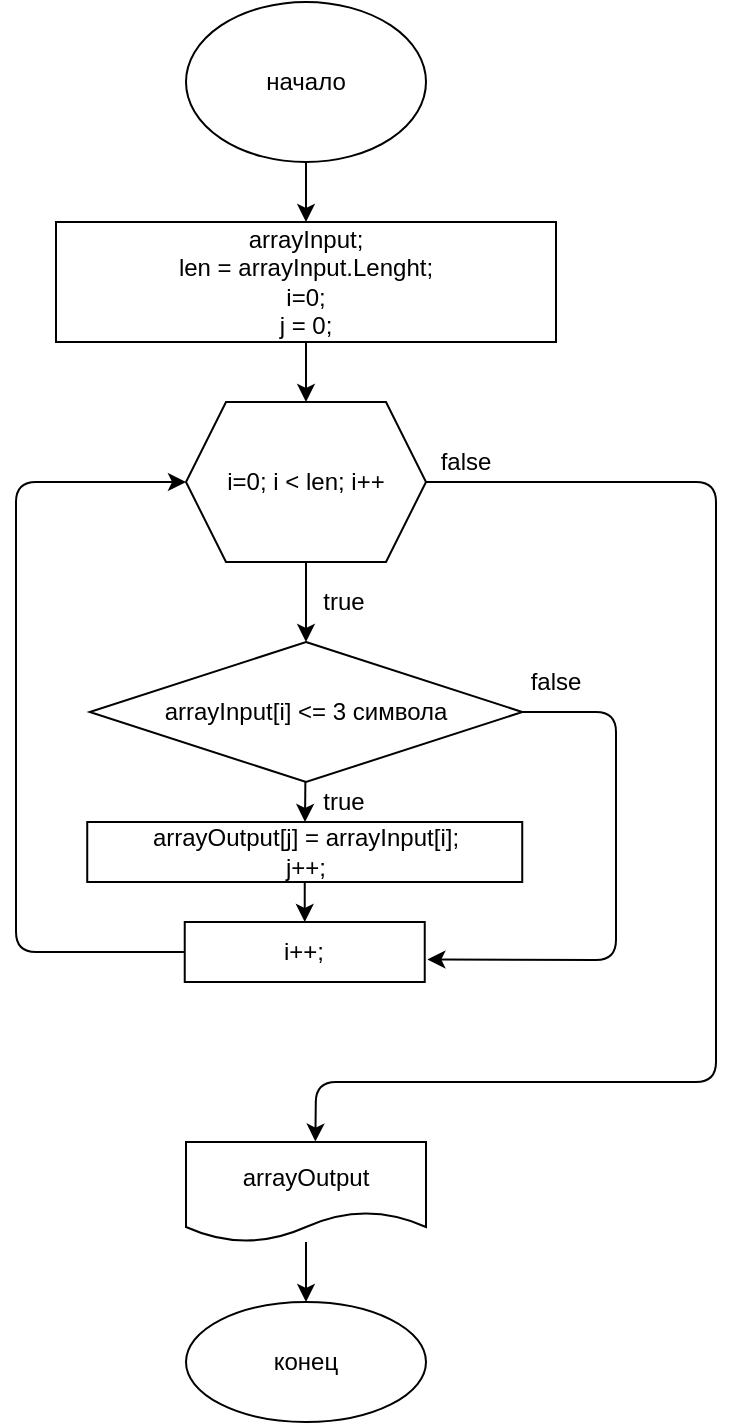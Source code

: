 <mxfile>
    <diagram id="VGTT8LKWED-VVO_1qm0a" name="Page-1">
        <mxGraphModel dx="821" dy="545" grid="1" gridSize="10" guides="1" tooltips="1" connect="1" arrows="1" fold="1" page="1" pageScale="1" pageWidth="827" pageHeight="1169" math="0" shadow="0">
            <root>
                <mxCell id="0"/>
                <mxCell id="1" parent="0"/>
                <mxCell id="4" value="" style="edgeStyle=none;html=1;" parent="1" source="2" target="3" edge="1">
                    <mxGeometry relative="1" as="geometry"/>
                </mxCell>
                <mxCell id="2" value="начало" style="ellipse;whiteSpace=wrap;html=1;" parent="1" vertex="1">
                    <mxGeometry x="335" y="30" width="120" height="80" as="geometry"/>
                </mxCell>
                <mxCell id="26" value="" style="edgeStyle=none;html=1;" edge="1" parent="1" source="3" target="25">
                    <mxGeometry relative="1" as="geometry"/>
                </mxCell>
                <mxCell id="3" value="arrayInput;&lt;br&gt;len = arrayInput.Lenght;&lt;br&gt;i=0;&lt;br&gt;j = 0;" style="whiteSpace=wrap;html=1;" parent="1" vertex="1">
                    <mxGeometry x="270" y="140" width="250" height="60" as="geometry"/>
                </mxCell>
                <mxCell id="21" value="" style="edgeStyle=none;html=1;exitX=1;exitY=0.5;exitDx=0;exitDy=0;entryX=0.539;entryY=-0.004;entryDx=0;entryDy=0;entryPerimeter=0;" parent="1" source="25" target="20" edge="1">
                    <mxGeometry relative="1" as="geometry">
                        <Array as="points">
                            <mxPoint x="600" y="270"/>
                            <mxPoint x="600" y="570"/>
                            <mxPoint x="480" y="570"/>
                            <mxPoint x="400" y="570"/>
                        </Array>
                        <mxPoint x="492.5" y="405" as="sourcePoint"/>
                    </mxGeometry>
                </mxCell>
                <mxCell id="12" value="" style="edgeStyle=none;html=1;" parent="1" source="7" target="11" edge="1">
                    <mxGeometry relative="1" as="geometry"/>
                </mxCell>
                <mxCell id="15" style="edgeStyle=none;html=1;entryX=1.011;entryY=0.625;entryDx=0;entryDy=0;entryPerimeter=0;exitX=1;exitY=0.5;exitDx=0;exitDy=0;" parent="1" source="7" target="13" edge="1">
                    <mxGeometry relative="1" as="geometry">
                        <Array as="points">
                            <mxPoint x="550" y="385"/>
                            <mxPoint x="550" y="509"/>
                        </Array>
                    </mxGeometry>
                </mxCell>
                <mxCell id="7" value="arrayInput[i] &amp;lt;= 3 символа" style="rhombus;whiteSpace=wrap;html=1;" parent="1" vertex="1">
                    <mxGeometry x="286.87" y="350" width="216.25" height="70" as="geometry"/>
                </mxCell>
                <mxCell id="10" value="true" style="text;html=1;strokeColor=none;fillColor=none;align=center;verticalAlign=middle;whiteSpace=wrap;rounded=0;" parent="1" vertex="1">
                    <mxGeometry x="394" y="320" width="40" height="20" as="geometry"/>
                </mxCell>
                <mxCell id="14" value="" style="edgeStyle=none;html=1;" parent="1" source="11" target="13" edge="1">
                    <mxGeometry relative="1" as="geometry"/>
                </mxCell>
                <mxCell id="11" value="&lt;span&gt;arrayOutput[j] =&amp;nbsp;&lt;/span&gt;arrayInput[i];&lt;br&gt;&lt;span&gt;j++;&lt;br&gt;&lt;/span&gt;" style="whiteSpace=wrap;html=1;" parent="1" vertex="1">
                    <mxGeometry x="285.62" y="440" width="217.5" height="30" as="geometry"/>
                </mxCell>
                <mxCell id="18" style="edgeStyle=none;html=1;entryX=0;entryY=0.5;entryDx=0;entryDy=0;exitX=0;exitY=0.5;exitDx=0;exitDy=0;" parent="1" source="13" target="25" edge="1">
                    <mxGeometry relative="1" as="geometry">
                        <Array as="points">
                            <mxPoint x="250" y="505"/>
                            <mxPoint x="250" y="270"/>
                        </Array>
                        <mxPoint x="317.5" y="405" as="targetPoint"/>
                    </mxGeometry>
                </mxCell>
                <mxCell id="13" value="&lt;span&gt;i++;&lt;/span&gt;" style="whiteSpace=wrap;html=1;" parent="1" vertex="1">
                    <mxGeometry x="334.37" y="490" width="120" height="30" as="geometry"/>
                </mxCell>
                <mxCell id="16" value="true" style="text;html=1;strokeColor=none;fillColor=none;align=center;verticalAlign=middle;whiteSpace=wrap;rounded=0;" parent="1" vertex="1">
                    <mxGeometry x="394" y="420" width="40" height="20" as="geometry"/>
                </mxCell>
                <mxCell id="17" value="false" style="text;html=1;strokeColor=none;fillColor=none;align=center;verticalAlign=middle;whiteSpace=wrap;rounded=0;" parent="1" vertex="1">
                    <mxGeometry x="500" y="360" width="40" height="20" as="geometry"/>
                </mxCell>
                <mxCell id="23" value="" style="edgeStyle=none;html=1;" parent="1" source="20" target="22" edge="1">
                    <mxGeometry relative="1" as="geometry"/>
                </mxCell>
                <mxCell id="20" value="&lt;span&gt;arrayOutput&lt;/span&gt;" style="shape=document;whiteSpace=wrap;html=1;boundedLbl=1;" parent="1" vertex="1">
                    <mxGeometry x="335" y="600" width="120" height="50" as="geometry"/>
                </mxCell>
                <mxCell id="22" value="конец" style="ellipse;whiteSpace=wrap;html=1;" parent="1" vertex="1">
                    <mxGeometry x="335" y="680" width="120" height="60" as="geometry"/>
                </mxCell>
                <mxCell id="24" value="false" style="text;html=1;strokeColor=none;fillColor=none;align=center;verticalAlign=middle;whiteSpace=wrap;rounded=0;" parent="1" vertex="1">
                    <mxGeometry x="455" y="250" width="40" height="20" as="geometry"/>
                </mxCell>
                <mxCell id="27" style="edgeStyle=none;html=1;entryX=0.5;entryY=0;entryDx=0;entryDy=0;" edge="1" parent="1" source="25" target="7">
                    <mxGeometry relative="1" as="geometry"/>
                </mxCell>
                <mxCell id="25" value="i=0; i &amp;lt; len; i++" style="shape=hexagon;perimeter=hexagonPerimeter2;whiteSpace=wrap;html=1;fixedSize=1;" vertex="1" parent="1">
                    <mxGeometry x="335" y="230" width="120" height="80" as="geometry"/>
                </mxCell>
            </root>
        </mxGraphModel>
    </diagram>
</mxfile>